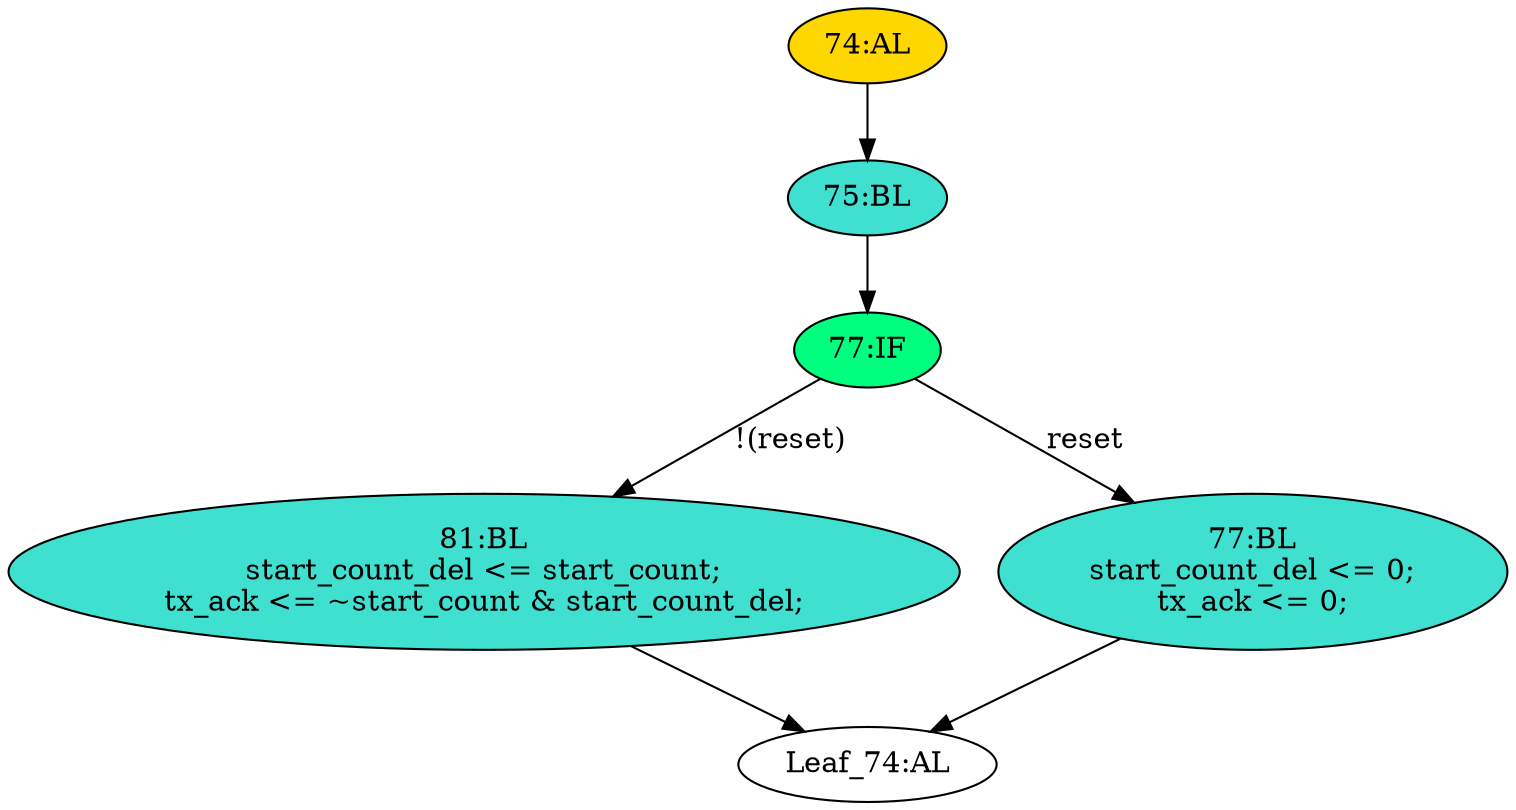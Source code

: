 strict digraph "" {
	node [label="\N"];
	"Leaf_74:AL"	 [def_var="['start_count_del', 'tx_ack']",
		label="Leaf_74:AL"];
	"77:IF"	 [ast="<pyverilog.vparser.ast.IfStatement object at 0x7fb289ed8d10>",
		fillcolor=springgreen,
		label="77:IF",
		statements="[]",
		style=filled,
		typ=IfStatement];
	"81:BL"	 [ast="<pyverilog.vparser.ast.Block object at 0x7fb289ed8e10>",
		fillcolor=turquoise,
		label="81:BL
start_count_del <= start_count;
tx_ack <= ~start_count & start_count_del;",
		statements="[<pyverilog.vparser.ast.NonblockingSubstitution object at 0x7fb289ed8e50>, <pyverilog.vparser.ast.NonblockingSubstitution object \
at 0x7fb289eba050>]",
		style=filled,
		typ=Block];
	"77:IF" -> "81:BL"	 [cond="['reset']",
		label="!(reset)",
		lineno=77];
	"77:BL"	 [ast="<pyverilog.vparser.ast.Block object at 0x7fb289eba2d0>",
		fillcolor=turquoise,
		label="77:BL
start_count_del <= 0;
tx_ack <= 0;",
		statements="[<pyverilog.vparser.ast.NonblockingSubstitution object at 0x7fb289eba310>, <pyverilog.vparser.ast.NonblockingSubstitution object \
at 0x7fb289eba450>]",
		style=filled,
		typ=Block];
	"77:IF" -> "77:BL"	 [cond="['reset']",
		label=reset,
		lineno=77];
	"74:AL"	 [ast="<pyverilog.vparser.ast.Always object at 0x7fb289eba5d0>",
		clk_sens=True,
		fillcolor=gold,
		label="74:AL",
		sens="['clock', 'reset']",
		statements="[]",
		style=filled,
		typ=Always,
		use_var="['reset', 'start_count_del', 'start_count']"];
	"75:BL"	 [ast="<pyverilog.vparser.ast.Block object at 0x7fb289eba750>",
		fillcolor=turquoise,
		label="75:BL",
		statements="[]",
		style=filled,
		typ=Block];
	"74:AL" -> "75:BL"	 [cond="[]",
		lineno=None];
	"81:BL" -> "Leaf_74:AL"	 [cond="[]",
		lineno=None];
	"77:BL" -> "Leaf_74:AL"	 [cond="[]",
		lineno=None];
	"75:BL" -> "77:IF"	 [cond="[]",
		lineno=None];
}
